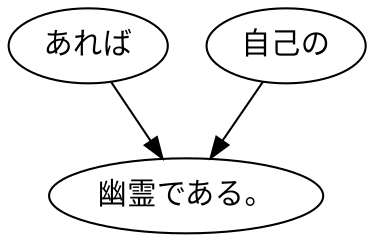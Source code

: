 digraph graph5704 {
	node0 [label="あれば"];
	node1 [label="自己の"];
	node2 [label="幽霊である。"];
	node0 -> node2;
	node1 -> node2;
}
